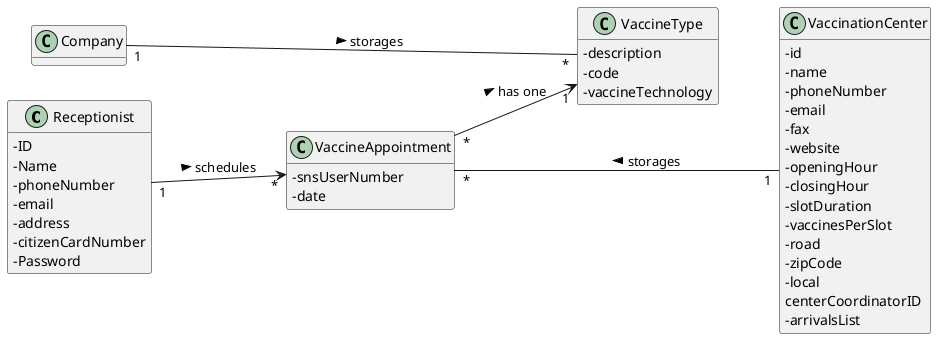   @startuml

hide methods
left to right direction
skinparam classAttributeIconSize 0


class Receptionist {
-ID
-Name
-phoneNumber
-email
-address
-citizenCardNumber
-Password
}

class VaccineType{
-description
-code
-vaccineTechnology
}


class VaccineAppointment {
-snsUserNumber
-date
}

class VaccinationCenter {
-id
-name
-phoneNumber
-email
-fax
-website
-openingHour
-closingHour
-slotDuration
-vaccinesPerSlot
-road
-zipCode
-local
centerCoordinatorID
-arrivalsList
}

Receptionist "1" --> "*" VaccineAppointment: schedules >

VaccineAppointment "*" --> "1" VaccineType: has one  >

Company "1" --- "*" VaccineType : storages >

VaccinationCenter "1" --UP- "*" VaccineAppointment : storages >

@enduml